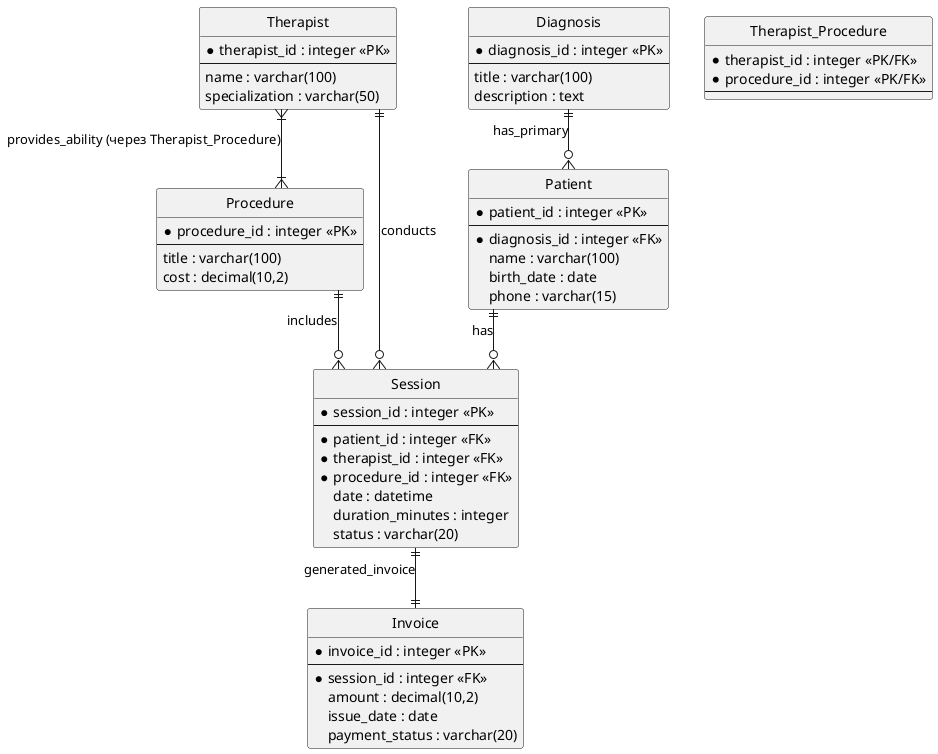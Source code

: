 @startuml ERD_Rehab_Center_v2
hide circle
skinparam linetype ortho

entity Patient {
  *patient_id : integer <<PK>>
  --
  *diagnosis_id : integer <<FK>>
  name : varchar(100)
  birth_date : date
  phone : varchar(15)
}

entity Therapist {
  *therapist_id : integer <<PK>>
  --
  name : varchar(100)
  specialization : varchar(50)
}

entity Procedure {
  *procedure_id : integer <<PK>>
  --
  title : varchar(100)
  cost : decimal(10,2)
}

entity Session {
  *session_id : integer <<PK>>
  --
  *patient_id : integer <<FK>>
  *therapist_id : integer <<FK>>
  *procedure_id : integer <<FK>>
  date : datetime
  duration_minutes : integer
  status : varchar(20)
}

entity Diagnosis {
  *diagnosis_id : integer <<PK>>
  --
  title : varchar(100)
  description : text
}

entity Invoice {
  *invoice_id : integer <<PK>>
  --
  *session_id : integer <<FK>>
  amount : decimal(10,2)
  issue_date : date
  payment_status : varchar(20)
}

entity Therapist_Procedure {
  *therapist_id : integer <<PK/FK>>
  *procedure_id : integer <<PK/FK>>
  --
}


' 1:1
Session ||--|| Invoice : generated_invoice

' 1:N
Diagnosis ||--o{ Patient : has_primary

' 1:N
Patient ||--o{ Session : has

' 1:N
Therapist ||--o{ Session : conducts

' 1:N
Procedure ||--o{ Session : includes

' N:M 
Therapist }|--|{ Procedure : provides_ability (через Therapist_Procedure)

@enduml